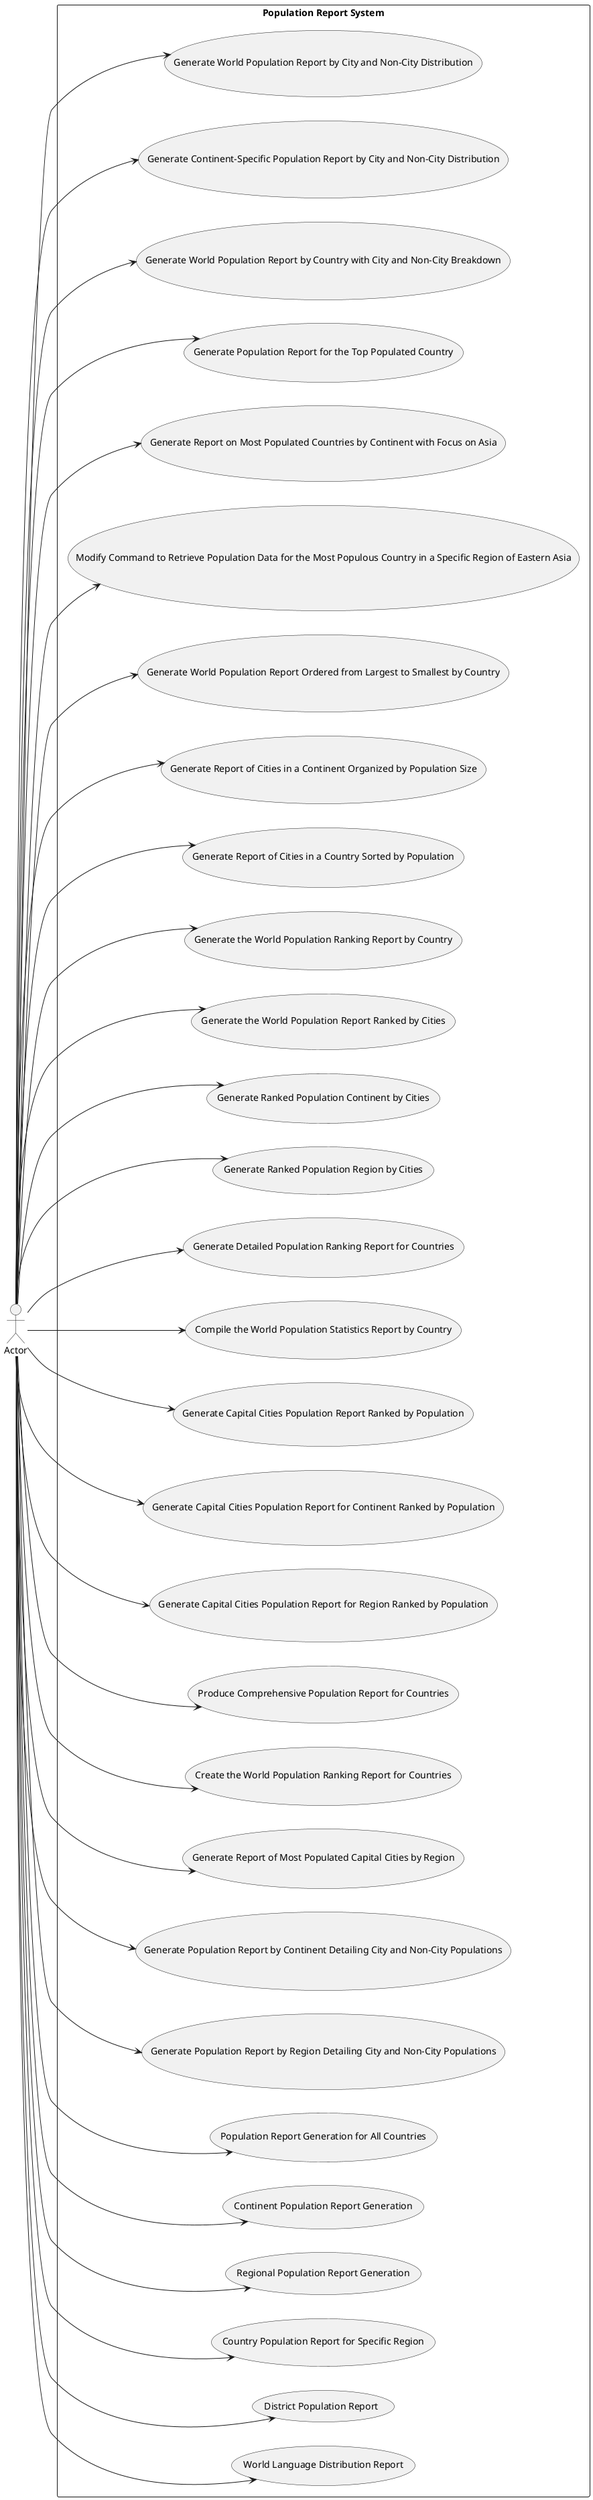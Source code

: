 @startuml

left to right direction

actor User as "Actor"

rectangle "Population Report System" {

    usecase "Generate World Population Report by City and Non-City Distribution" as UC1
    usecase "Generate Continent-Specific Population Report by City and Non-City Distribution" as UC2
    usecase "Generate World Population Report by Country with City and Non-City Breakdown" as UC3
    usecase "Generate Population Report for the Top Populated Country" as UC4
    usecase "Generate Report on Most Populated Countries by Continent with Focus on Asia" as UC5
    usecase "Modify Command to Retrieve Population Data for the Most Populous Country in a Specific Region of Eastern Asia" as UC6
    usecase "Generate World Population Report Ordered from Largest to Smallest by Country" as UC7
    usecase "Generate Report of Cities in a Continent Organized by Population Size" as UC8
    usecase "Generate Report of Cities in a Country Sorted by Population" as UC10
    usecase "Generate the World Population Ranking Report by Country" as UC11
    usecase "Generate the World Population Report Ranked by Cities" as UC12
    usecase "Generate Ranked Population Continent by Cities" as UC13
    usecase "Generate Ranked Population Region by Cities" as UC14
    usecase "Generate Detailed Population Ranking Report for Countries" as UC15
    usecase "Compile the World Population Statistics Report by Country" as UC16
    usecase "Generate Capital Cities Population Report Ranked by Population" as UC17
    usecase "Generate Capital Cities Population Report for Continent Ranked by Population" as UC18
    usecase "Generate Capital Cities Population Report for Region Ranked by Population" as UC19
    usecase "Produce Comprehensive Population Report for Countries" as UC20
    usecase "Create the World Population Ranking Report for Countries" as UC21
    usecase "Generate Report of Most Populated Capital Cities by Region" as UC22
    usecase "Generate Population Report by Continent Detailing City and Non-City Populations" as UC23
    usecase "Generate Population Report by Region Detailing City and Non-City Populations" as UC24
    usecase "Population Report Generation for All Countries" as UC25
    usecase "Continent Population Report Generation" as UC27
    usecase "Regional Population Report Generation" as UC29
    usecase "Country Population Report for Specific Region" as UC30
    usecase "District Population Report" as UC31
    usecase "World Language Distribution Report" as UC32
}

User --> UC1
User --> UC2
User --> UC3
User --> UC4
User --> UC5
User --> UC6
User --> UC7
User --> UC8
User --> UC10
User --> UC11
User --> UC12
User --> UC13
User --> UC14
User --> UC15
User --> UC16
User --> UC17
User --> UC18
User --> UC19
User --> UC20
User --> UC21
User --> UC22
User --> UC23
User --> UC24
User --> UC25
User --> UC27
User --> UC29
User --> UC30
User --> UC31
User --> UC32

@enduml
